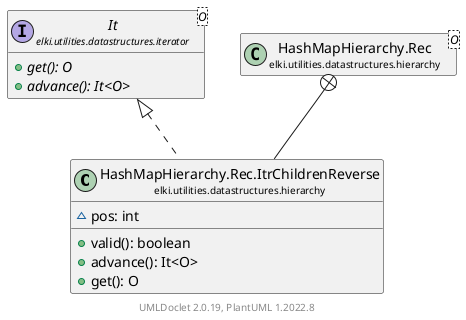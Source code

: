@startuml
    remove .*\.(Instance|Par|Parameterizer|Factory)$
    set namespaceSeparator none
    hide empty fields
    hide empty methods

    class "<size:14>HashMapHierarchy.Rec.ItrChildrenReverse\n<size:10>elki.utilities.datastructures.hierarchy" as elki.utilities.datastructures.hierarchy.HashMapHierarchy.Rec.ItrChildrenReverse [[HashMapHierarchy.Rec.ItrChildrenReverse.html]] {
        ~pos: int
        +valid(): boolean
        +advance(): It<O>
        +get(): O
    }

    interface "<size:14>It\n<size:10>elki.utilities.datastructures.iterator" as elki.utilities.datastructures.iterator.It<O> [[../iterator/It.html]] {
        {abstract} +get(): O
        {abstract} +advance(): It<O>
    }
    class "<size:14>HashMapHierarchy.Rec\n<size:10>elki.utilities.datastructures.hierarchy" as elki.utilities.datastructures.hierarchy.HashMapHierarchy.Rec<O>

    elki.utilities.datastructures.iterator.It <|.. elki.utilities.datastructures.hierarchy.HashMapHierarchy.Rec.ItrChildrenReverse
    elki.utilities.datastructures.hierarchy.HashMapHierarchy.Rec +-- elki.utilities.datastructures.hierarchy.HashMapHierarchy.Rec.ItrChildrenReverse

    center footer UMLDoclet 2.0.19, PlantUML 1.2022.8
@enduml

